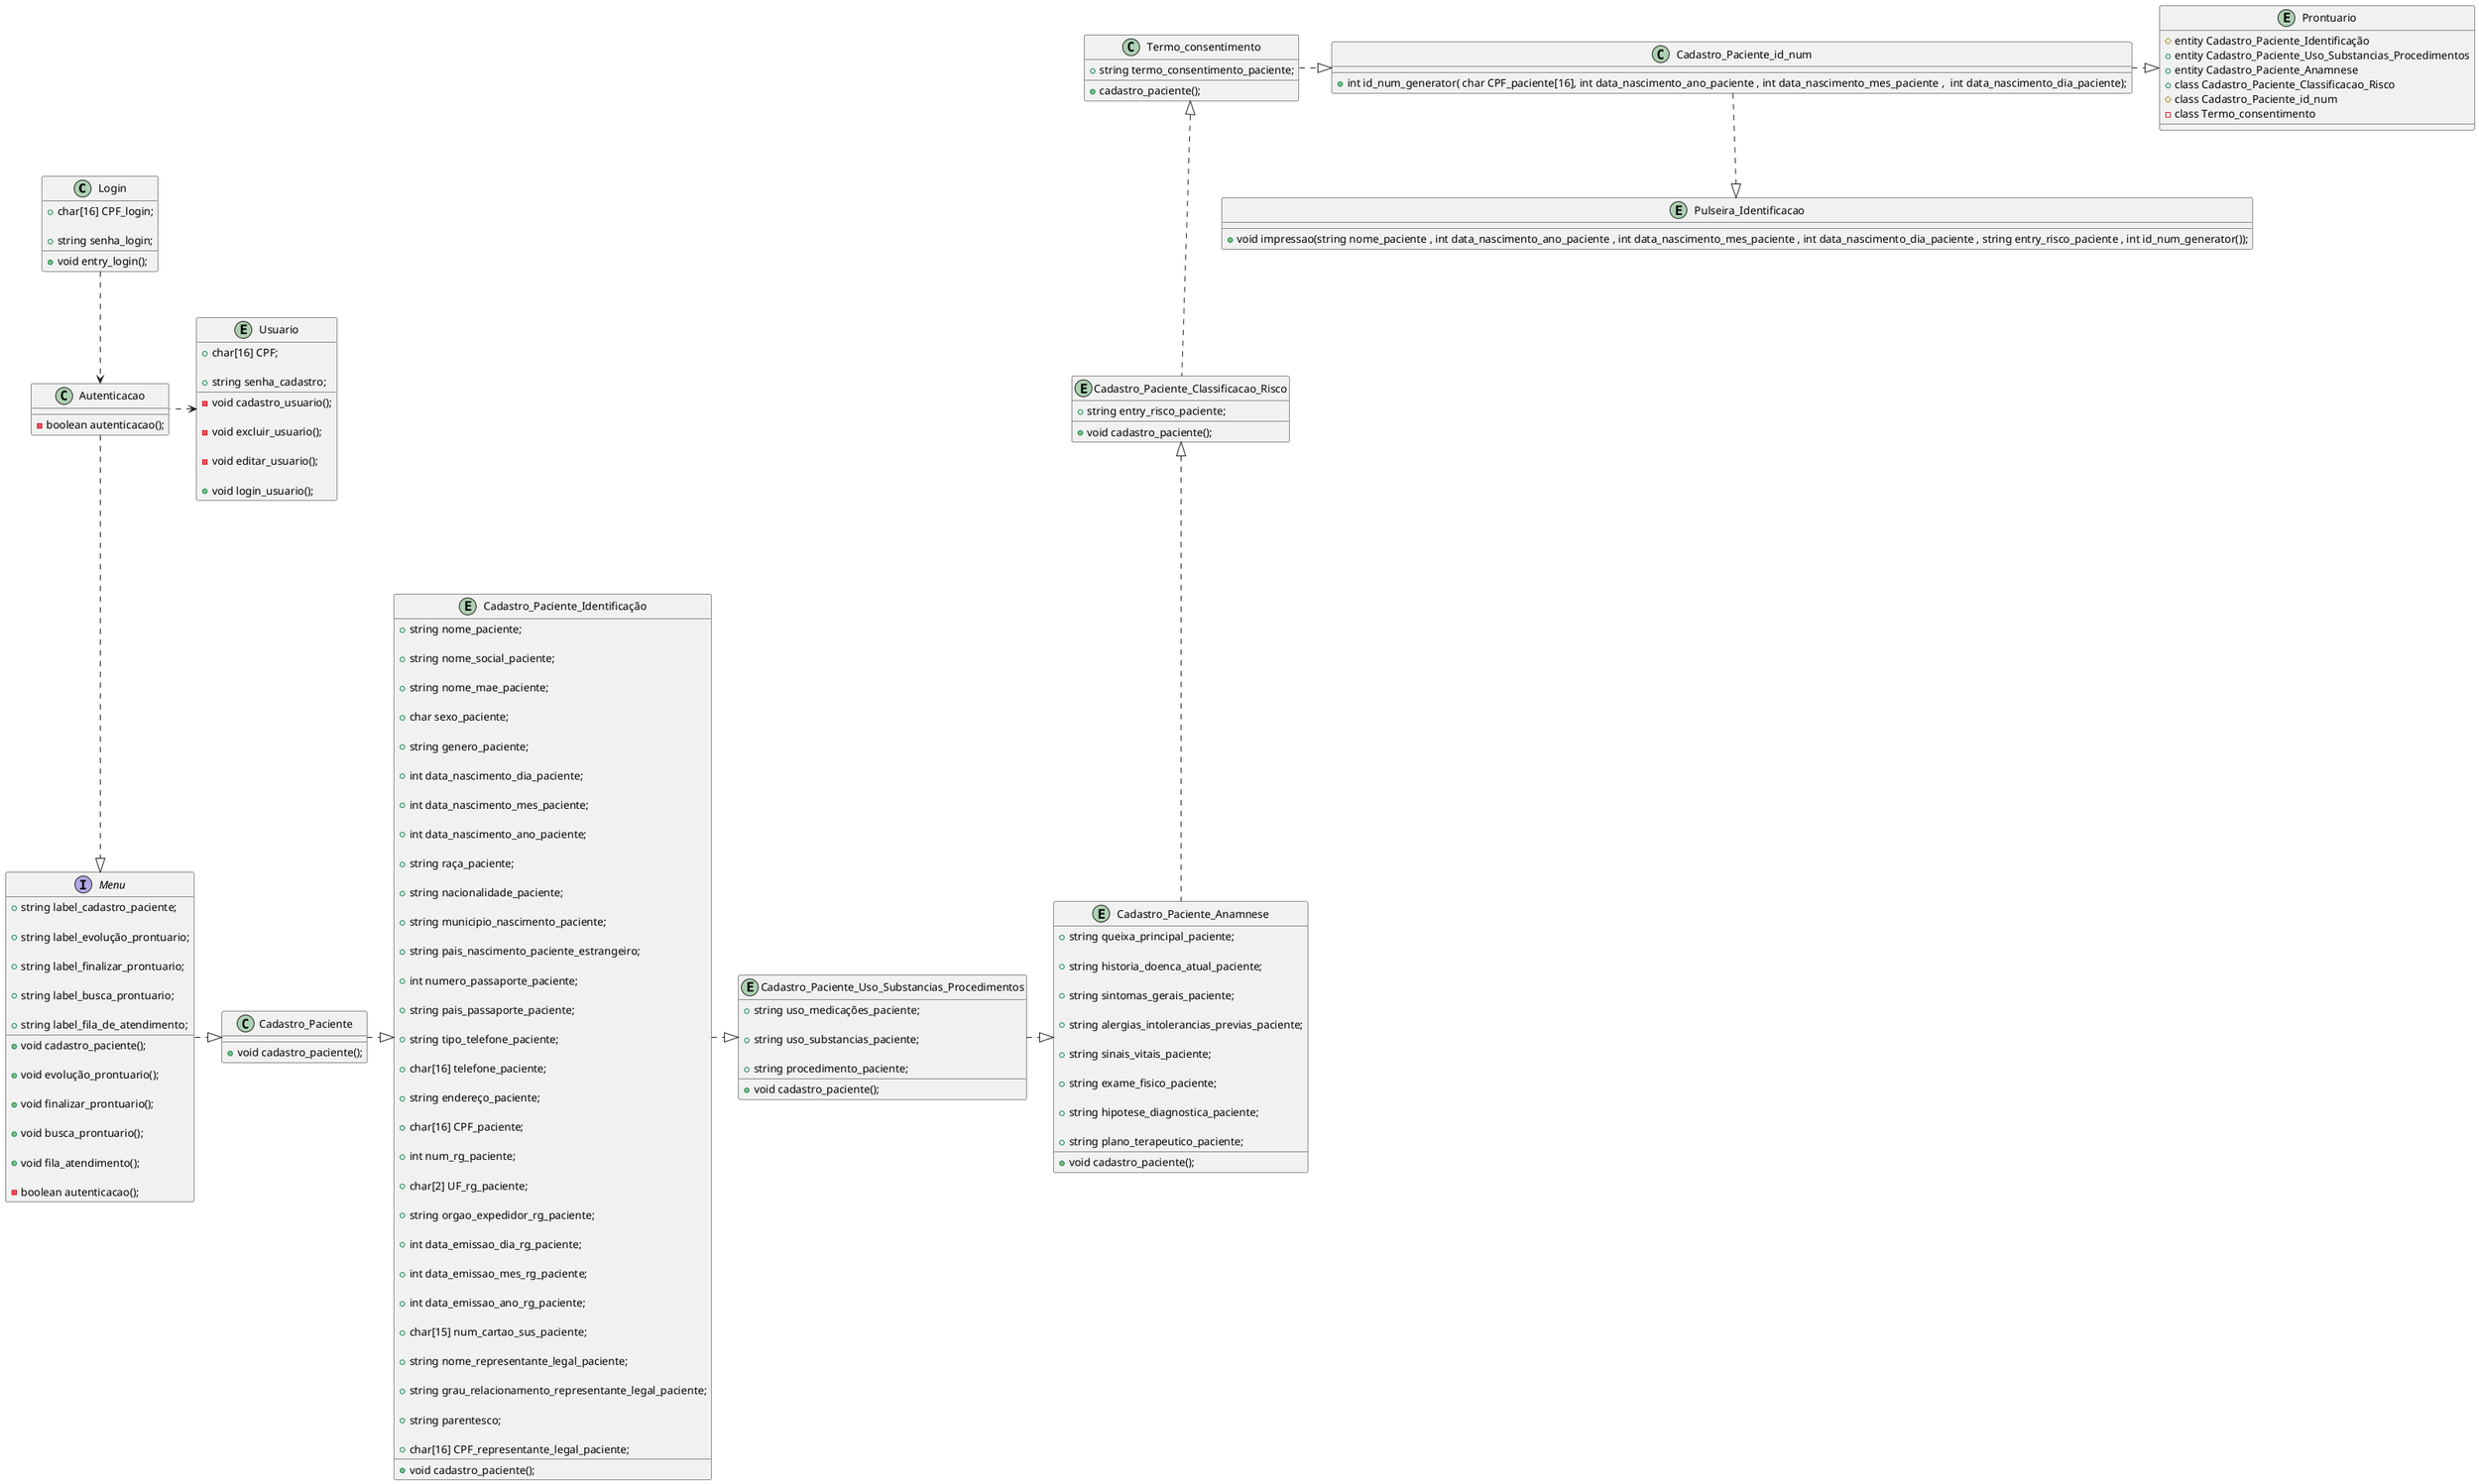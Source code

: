 @startuml Diagrama de Classe Sistema Geral

class "Login"
{
    +char[16] CPF_login;

    +string senha_login;

    +void entry_login();

}

class "Autenticacao"
{
    -boolean autenticacao();

}

entity "Usuario"
{
    +char[16] CPF;
    
    +string senha_cadastro;

    -void cadastro_usuario();
    
    -void excluir_usuario();

    -void editar_usuario();
    
    +void login_usuario(); 
}

interface "Menu"
{
    +string label_cadastro_paciente;

    +string label_evolução_prontuario;
    
    +string label_finalizar_prontuario;
    
    +string label_busca_prontuario;
    
    +string label_fila_de_atendimento;

    +void cadastro_paciente();
    
    +void evolução_prontuario();
    
    +void finalizar_prontuario();
    
    +void busca_prontuario();
    
    +void fila_atendimento();
    
    -boolean autenticacao();

}

class "Cadastro_Paciente"
{   
    
    +void cadastro_paciente();
}

entity "Cadastro_Paciente_Identificação"
{

    +string nome_paciente;

    +string nome_social_paciente;
    
    +string nome_mae_paciente;
    
    +char sexo_paciente;
    
    +string genero_paciente;
    
    +int data_nascimento_dia_paciente;
    
    +int data_nascimento_mes_paciente;
    
    +int data_nascimento_ano_paciente;
    
    +string raça_paciente;
    
    +string nacionalidade_paciente;
    
    +string municipio_nascimento_paciente;
    
    +string pais_nascimento_paciente_estrangeiro;
    
    +int numero_passaporte_paciente;
    
    +string pais_passaporte_paciente;
    
    +string tipo_telefone_paciente;
    
    +char[16] telefone_paciente;
    
    +string endereço_paciente;
    
    +char[16] CPF_paciente;
    
    +int num_rg_paciente;
    
    +char[2] UF_rg_paciente;
    
    +string orgao_expedidor_rg_paciente;
    
    +int data_emissao_dia_rg_paciente;
    
    +int data_emissao_mes_rg_paciente;
    
    +int data_emissao_ano_rg_paciente;
    
    +char[15] num_cartao_sus_paciente;
    
    +string nome_representante_legal_paciente;
    
    +string grau_relacionamento_representante_legal_paciente;
    
    +string parentesco;
    
    +char[16] CPF_representante_legal_paciente;

    +void cadastro_paciente();




}

entity "Cadastro_Paciente_Uso_Substancias_Procedimentos"
{

    +string uso_medicações_paciente;

    +string uso_substancias_paciente;
    
    +string procedimento_paciente;

    +void cadastro_paciente();

}

entity "Cadastro_Paciente_Anamnese"
{
    +string queixa_principal_paciente;

    +string historia_doenca_atual_paciente;

    +string sintomas_gerais_paciente;

    +string alergias_intolerancias_previas_paciente;

    +string sinais_vitais_paciente;

    +string exame_fisico_paciente;

    +string hipotese_diagnostica_paciente;

    +string plano_terapeutico_paciente;

    +void cadastro_paciente();
}

entity "Cadastro_Paciente_Classificacao_Risco"
{
    +string entry_risco_paciente;
    +void cadastro_paciente();
}

class "Termo_consentimento"
{
    +string termo_consentimento_paciente;
    +cadastro_paciente();

}

class "Cadastro_Paciente_id_num"
{
    +int id_num_generator( char CPF_paciente[16], int data_nascimento_ano_paciente , int data_nascimento_mes_paciente ,  int data_nascimento_dia_paciente);
}

entity "Pulseira_Identificacao"
{
   
   +void impressao(string nome_paciente , int data_nascimento_ano_paciente , int data_nascimento_mes_paciente , int data_nascimento_dia_paciente , string entry_risco_paciente , int id_num_generator());

}


entity "Prontuario"
{
    #entity Cadastro_Paciente_Identificação
    +entity Cadastro_Paciente_Uso_Substancias_Procedimentos
    +entity Cadastro_Paciente_Anamnese
    +class Cadastro_Paciente_Classificacao_Risco
    #class Cadastro_Paciente_id_num
    -class Termo_consentimento
    
}

Login ..>Autenticacao

Autenticacao -left..>Usuario

Autenticacao -down..|> Menu

Menu -right..|>Cadastro_Paciente

Cadastro_Paciente -right..|>Cadastro_Paciente_Identificação

Cadastro_Paciente_Identificação -right..|>Cadastro_Paciente_Uso_Substancias_Procedimentos

Cadastro_Paciente_Uso_Substancias_Procedimentos -right..|>Cadastro_Paciente_Anamnese

Cadastro_Paciente_Anamnese -up..|>Cadastro_Paciente_Classificacao_Risco

Cadastro_Paciente_Classificacao_Risco -up..|>Termo_consentimento

Termo_consentimento -right..|>Cadastro_Paciente_id_num

Cadastro_Paciente_id_num -right..|>Prontuario

Cadastro_Paciente_id_num ..|>Pulseira_Identificacao







@enduml